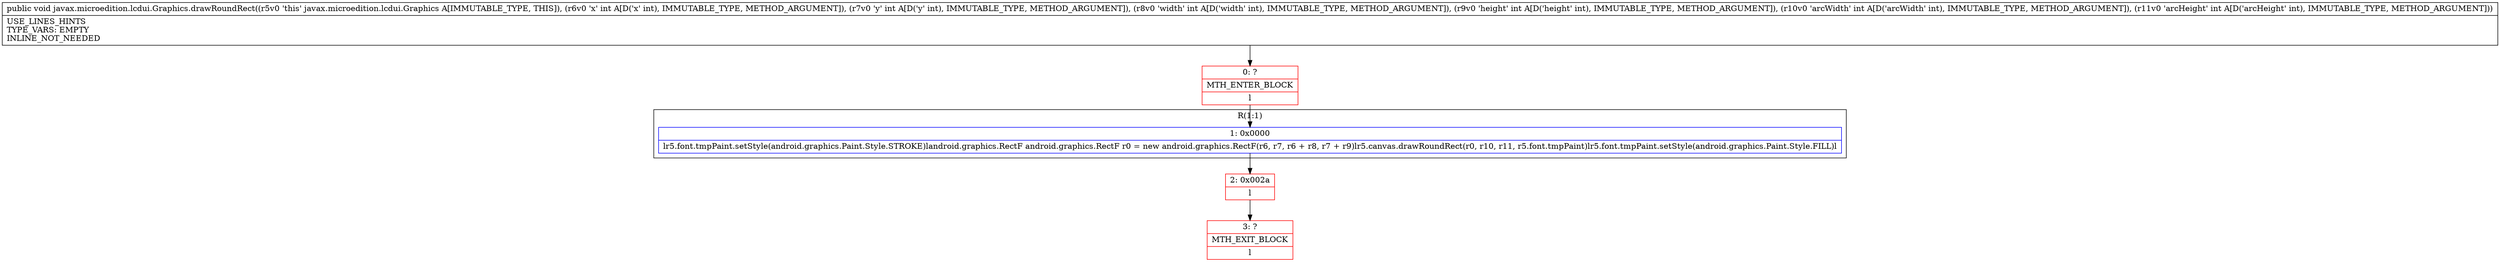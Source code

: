 digraph "CFG forjavax.microedition.lcdui.Graphics.drawRoundRect(IIIIII)V" {
subgraph cluster_Region_19554579 {
label = "R(1:1)";
node [shape=record,color=blue];
Node_1 [shape=record,label="{1\:\ 0x0000|lr5.font.tmpPaint.setStyle(android.graphics.Paint.Style.STROKE)landroid.graphics.RectF android.graphics.RectF r0 = new android.graphics.RectF(r6, r7, r6 + r8, r7 + r9)lr5.canvas.drawRoundRect(r0, r10, r11, r5.font.tmpPaint)lr5.font.tmpPaint.setStyle(android.graphics.Paint.Style.FILL)l}"];
}
Node_0 [shape=record,color=red,label="{0\:\ ?|MTH_ENTER_BLOCK\l|l}"];
Node_2 [shape=record,color=red,label="{2\:\ 0x002a|l}"];
Node_3 [shape=record,color=red,label="{3\:\ ?|MTH_EXIT_BLOCK\l|l}"];
MethodNode[shape=record,label="{public void javax.microedition.lcdui.Graphics.drawRoundRect((r5v0 'this' javax.microedition.lcdui.Graphics A[IMMUTABLE_TYPE, THIS]), (r6v0 'x' int A[D('x' int), IMMUTABLE_TYPE, METHOD_ARGUMENT]), (r7v0 'y' int A[D('y' int), IMMUTABLE_TYPE, METHOD_ARGUMENT]), (r8v0 'width' int A[D('width' int), IMMUTABLE_TYPE, METHOD_ARGUMENT]), (r9v0 'height' int A[D('height' int), IMMUTABLE_TYPE, METHOD_ARGUMENT]), (r10v0 'arcWidth' int A[D('arcWidth' int), IMMUTABLE_TYPE, METHOD_ARGUMENT]), (r11v0 'arcHeight' int A[D('arcHeight' int), IMMUTABLE_TYPE, METHOD_ARGUMENT]))  | USE_LINES_HINTS\lTYPE_VARS: EMPTY\lINLINE_NOT_NEEDED\l}"];
MethodNode -> Node_0;
Node_1 -> Node_2;
Node_0 -> Node_1;
Node_2 -> Node_3;
}

